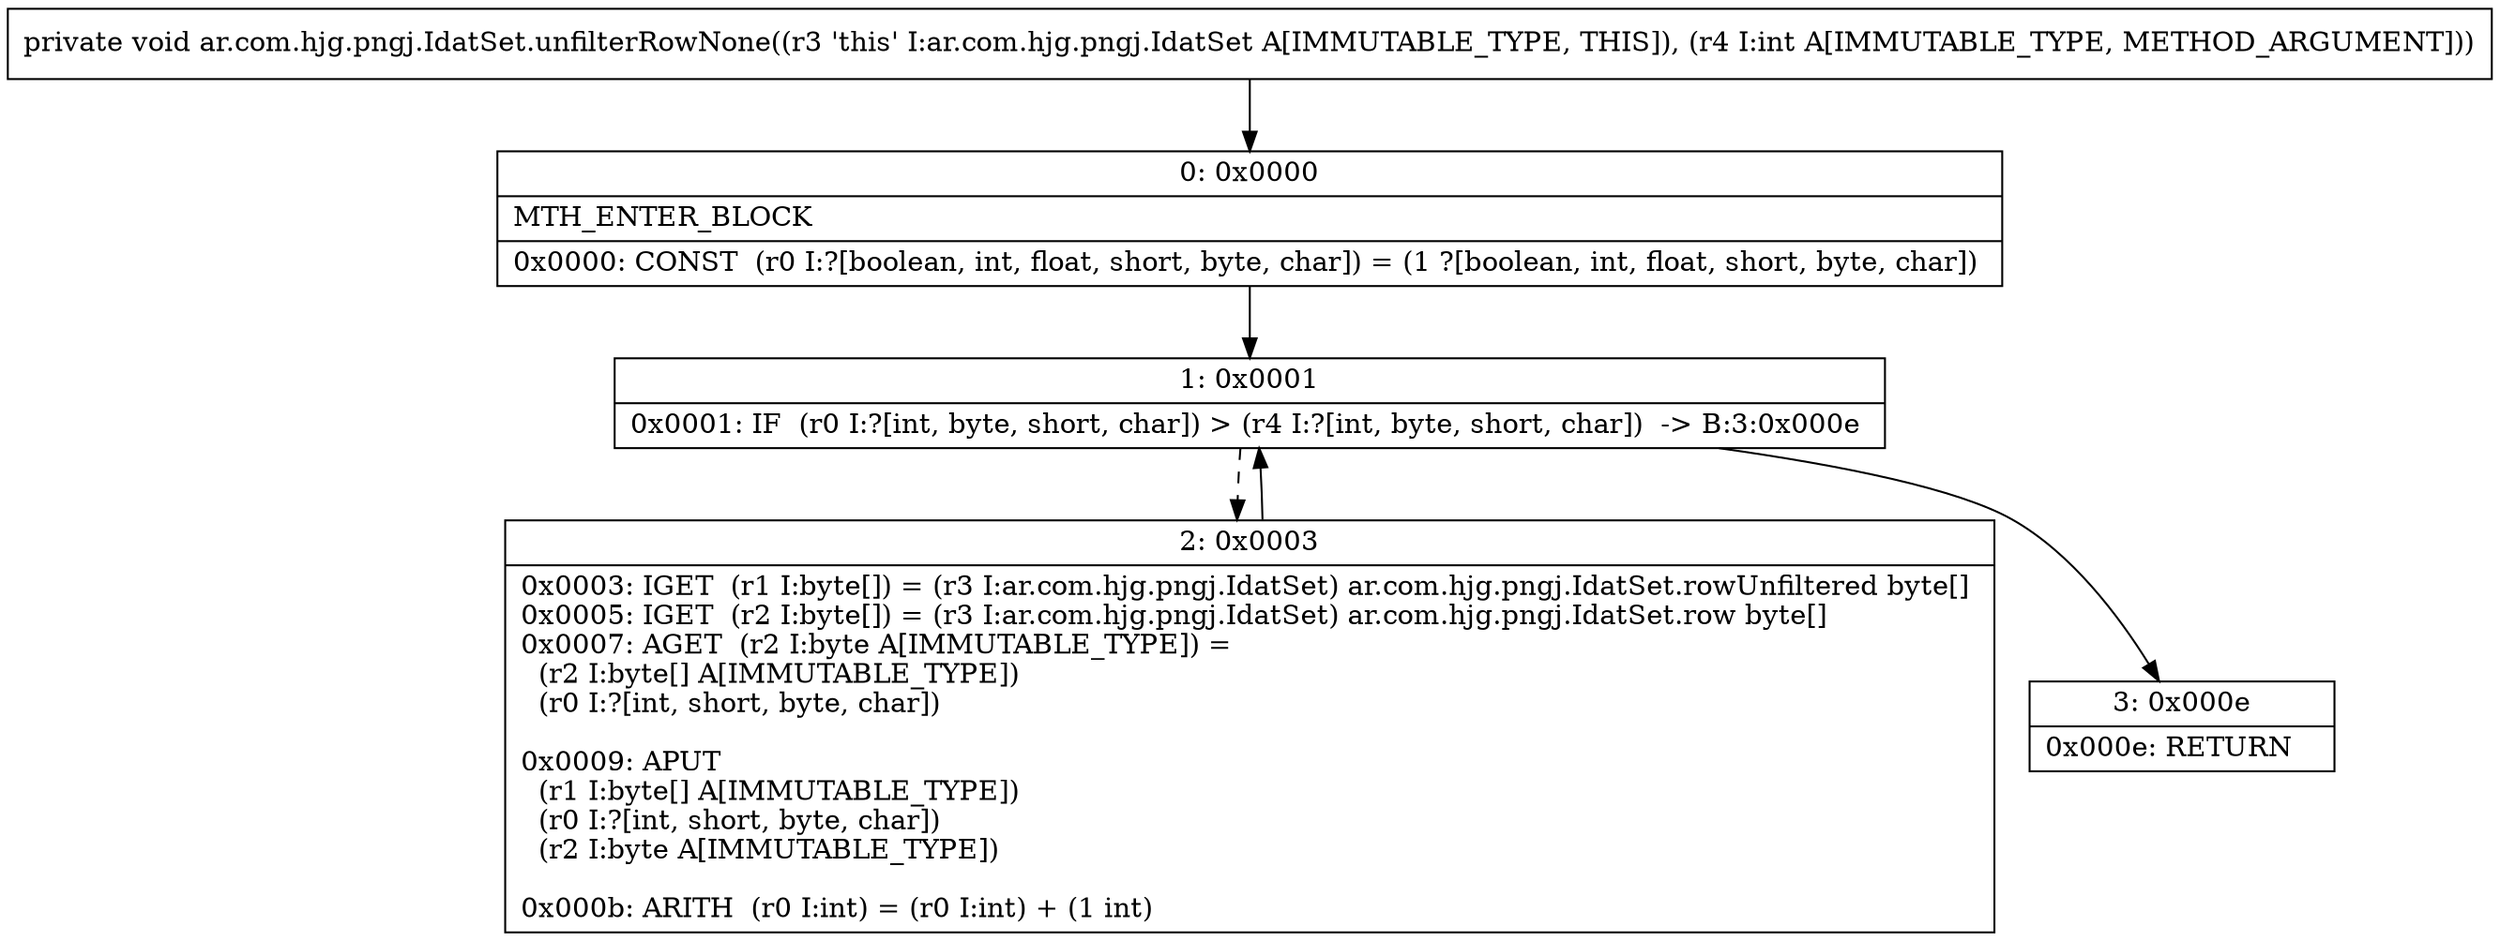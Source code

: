 digraph "CFG forar.com.hjg.pngj.IdatSet.unfilterRowNone(I)V" {
Node_0 [shape=record,label="{0\:\ 0x0000|MTH_ENTER_BLOCK\l|0x0000: CONST  (r0 I:?[boolean, int, float, short, byte, char]) = (1 ?[boolean, int, float, short, byte, char]) \l}"];
Node_1 [shape=record,label="{1\:\ 0x0001|0x0001: IF  (r0 I:?[int, byte, short, char]) \> (r4 I:?[int, byte, short, char])  \-\> B:3:0x000e \l}"];
Node_2 [shape=record,label="{2\:\ 0x0003|0x0003: IGET  (r1 I:byte[]) = (r3 I:ar.com.hjg.pngj.IdatSet) ar.com.hjg.pngj.IdatSet.rowUnfiltered byte[] \l0x0005: IGET  (r2 I:byte[]) = (r3 I:ar.com.hjg.pngj.IdatSet) ar.com.hjg.pngj.IdatSet.row byte[] \l0x0007: AGET  (r2 I:byte A[IMMUTABLE_TYPE]) = \l  (r2 I:byte[] A[IMMUTABLE_TYPE])\l  (r0 I:?[int, short, byte, char])\l \l0x0009: APUT  \l  (r1 I:byte[] A[IMMUTABLE_TYPE])\l  (r0 I:?[int, short, byte, char])\l  (r2 I:byte A[IMMUTABLE_TYPE])\l \l0x000b: ARITH  (r0 I:int) = (r0 I:int) + (1 int) \l}"];
Node_3 [shape=record,label="{3\:\ 0x000e|0x000e: RETURN   \l}"];
MethodNode[shape=record,label="{private void ar.com.hjg.pngj.IdatSet.unfilterRowNone((r3 'this' I:ar.com.hjg.pngj.IdatSet A[IMMUTABLE_TYPE, THIS]), (r4 I:int A[IMMUTABLE_TYPE, METHOD_ARGUMENT])) }"];
MethodNode -> Node_0;
Node_0 -> Node_1;
Node_1 -> Node_2[style=dashed];
Node_1 -> Node_3;
Node_2 -> Node_1;
}

